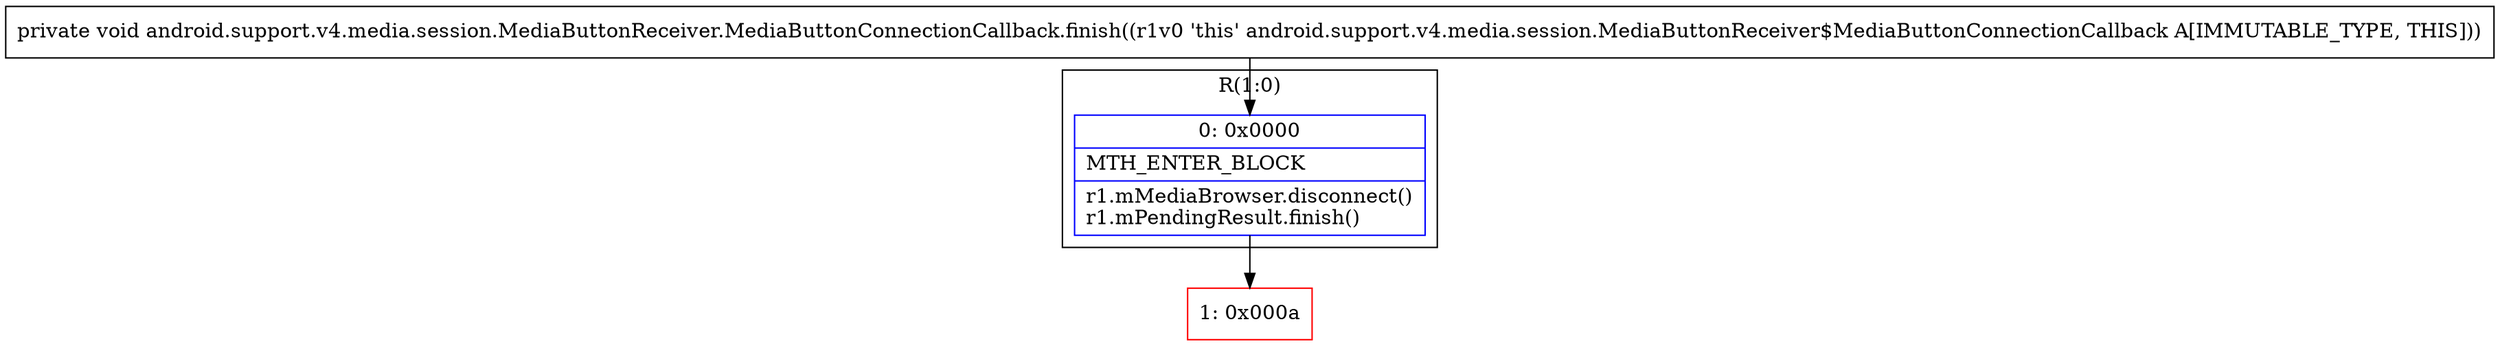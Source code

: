 digraph "CFG forandroid.support.v4.media.session.MediaButtonReceiver.MediaButtonConnectionCallback.finish()V" {
subgraph cluster_Region_776300639 {
label = "R(1:0)";
node [shape=record,color=blue];
Node_0 [shape=record,label="{0\:\ 0x0000|MTH_ENTER_BLOCK\l|r1.mMediaBrowser.disconnect()\lr1.mPendingResult.finish()\l}"];
}
Node_1 [shape=record,color=red,label="{1\:\ 0x000a}"];
MethodNode[shape=record,label="{private void android.support.v4.media.session.MediaButtonReceiver.MediaButtonConnectionCallback.finish((r1v0 'this' android.support.v4.media.session.MediaButtonReceiver$MediaButtonConnectionCallback A[IMMUTABLE_TYPE, THIS])) }"];
MethodNode -> Node_0;
Node_0 -> Node_1;
}

